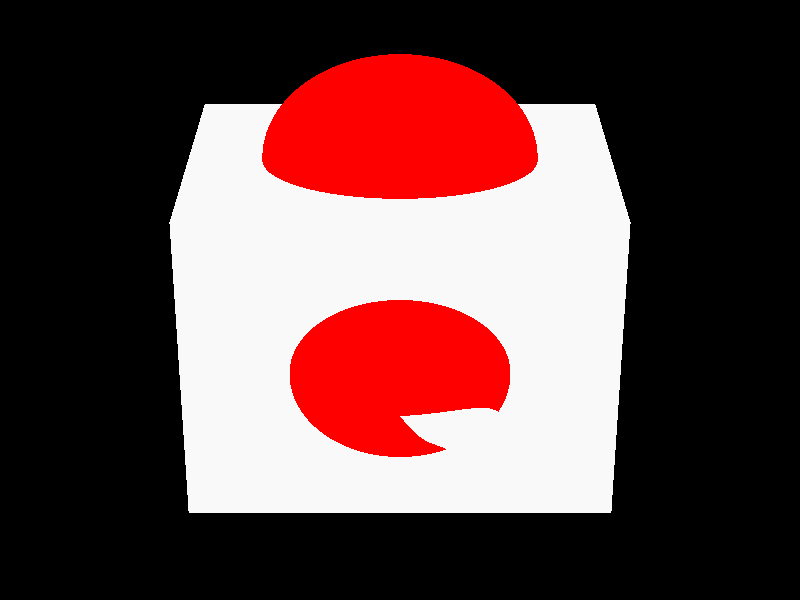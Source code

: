 #version 3.7;

global_settings {
  assumed_gamma 1.0
}

#include "colors.inc"
#include "metals.inc"
#include "finish.inc"

camera {
  right x
  angle 20
  location < 10 * sin(clock * 2 * pi), 5, 10 * cos(clock * 2 * pi)>
  look_at  <0, 0, 0>
}

#declare Arm = merge {
  sphere {
    <0, 0, 0>, 0.5
    pigment {
      color Red
    }
  }

  cylinder {
    <0, 0, -(0.5 - 0.15)>,
    <-1, 0, -(0.5 - 0.15)>,
    0.15
  }

}

merge {
  box {
    <1, 1, 1>, <-1, -1, -1>
  }

  sphere {
    <0, 1, 0>, 0.65
    pigment {
      color Red
    }
  }

  object {
    Arm
    rotate <0, 0, 30>
    translate <0, 0, -1>
  }

  object {
    Arm
    rotate <180, 0, 0>
    rotate <0, 0, 30>
    translate <0, 0, 1>
  }

  cylinder {
    <-1, -1, -0.9>,
    <-1, -1, 0.9>,
    0.5
    pigment {
      color Black
    }
  }

  cylinder {
    <1, -1, -0.9>,
    <1, -1, 0.9>,
    0.5
    pigment {
      color Black
    }
  }

  texture { pigment { P_Chrome5 } finish { F_MetalB  } }

  finish {
    Shiny
  }
}

light_source {
  <0, 50, 0>
  color White
  area_light <5, 0, 0>, <0, 0, 5>, 5, 5
  adaptive 1
  jitter
}

// light_source {
//   <-10, -10, 0>
//   color White
// }

// light_source {
//   <0, 10, 0>
//   color White
// }

